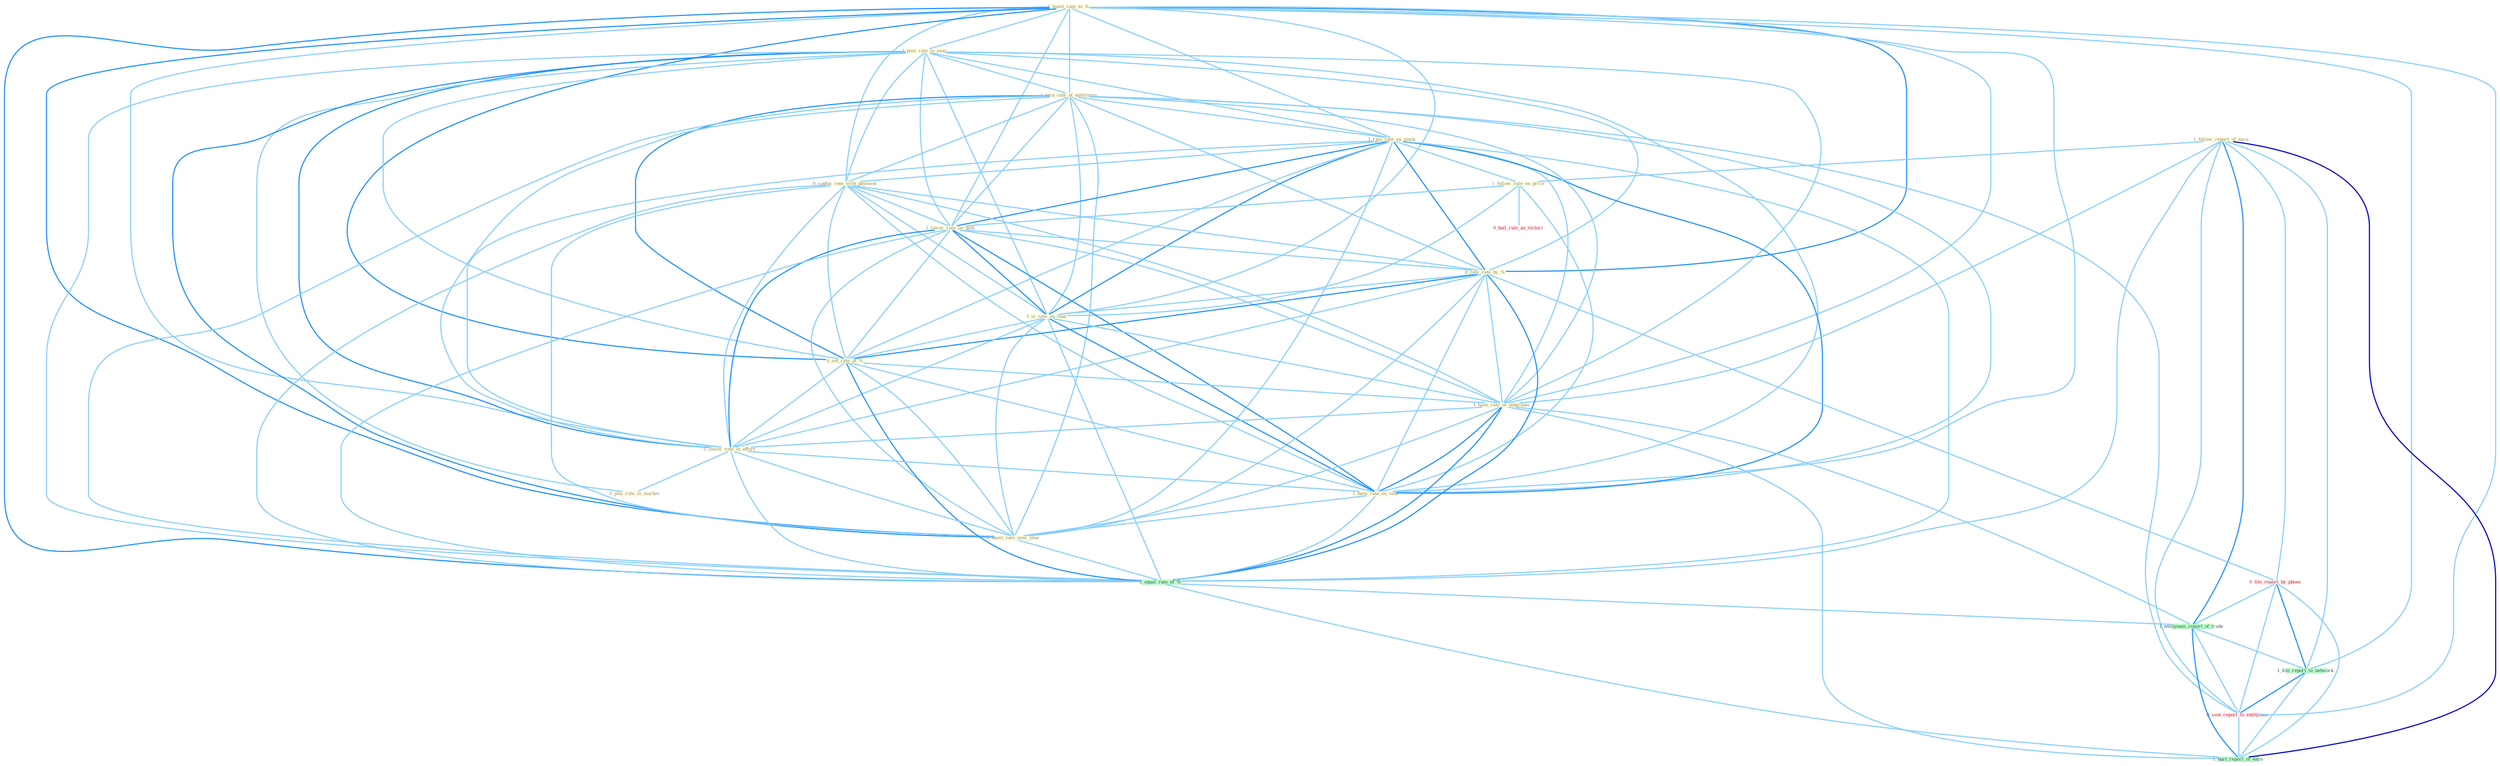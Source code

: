 Graph G{ 
    node
    [shape=polygon,style=filled,width=.5,height=.06,color="#BDFCC9",fixedsize=true,fontsize=4,
    fontcolor="#2f4f4f"];
    {node
    [color="#ffffe0", fontcolor="#8b7d6b"] "1_boost_rate_to_% " "1_post_rate_in_year " "1_turn_rate_at_entitynam " "1_rais_rate_on_stock " "0_confus_rate_with_payment " "1_follow_report_of_earn " "1_follow_rule_on_price " "1_lower_rate_on_debt " "0_rais_rate_by_% " "1_is_rate_on_loan " "0_set_rate_at_% " "1_have_rate_of_othernum " "0_lower_rate_in_effort " "1_have_rate_on_vote " "0_plai_role_in_market " "0_boost_rate_over_year "}
{node [color="#fff0f5", fontcolor="#b22222"] "0_file_report_by_phone " "0_hail_rule_as_victori " "0_sent_report_to_entitynam "}
edge [color="#B0E2FF"];

	"1_boost_rate_to_% " -- "1_post_rate_in_year " [w="1", color="#87cefa" ];
	"1_boost_rate_to_% " -- "1_turn_rate_at_entitynam " [w="1", color="#87cefa" ];
	"1_boost_rate_to_% " -- "1_rais_rate_on_stock " [w="1", color="#87cefa" ];
	"1_boost_rate_to_% " -- "0_confus_rate_with_payment " [w="1", color="#87cefa" ];
	"1_boost_rate_to_% " -- "1_lower_rate_on_debt " [w="1", color="#87cefa" ];
	"1_boost_rate_to_% " -- "0_rais_rate_by_% " [w="2", color="#1e90ff" , len=0.8];
	"1_boost_rate_to_% " -- "1_is_rate_on_loan " [w="1", color="#87cefa" ];
	"1_boost_rate_to_% " -- "0_set_rate_at_% " [w="2", color="#1e90ff" , len=0.8];
	"1_boost_rate_to_% " -- "1_have_rate_of_othernum " [w="1", color="#87cefa" ];
	"1_boost_rate_to_% " -- "0_lower_rate_in_effort " [w="1", color="#87cefa" ];
	"1_boost_rate_to_% " -- "1_have_rate_on_vote " [w="1", color="#87cefa" ];
	"1_boost_rate_to_% " -- "0_boost_rate_over_year " [w="2", color="#1e90ff" , len=0.8];
	"1_boost_rate_to_% " -- "1_equal_rate_of_% " [w="2", color="#1e90ff" , len=0.8];
	"1_boost_rate_to_% " -- "1_file_report_to_network " [w="1", color="#87cefa" ];
	"1_boost_rate_to_% " -- "0_sent_report_to_entitynam " [w="1", color="#87cefa" ];
	"1_post_rate_in_year " -- "1_turn_rate_at_entitynam " [w="1", color="#87cefa" ];
	"1_post_rate_in_year " -- "1_rais_rate_on_stock " [w="1", color="#87cefa" ];
	"1_post_rate_in_year " -- "0_confus_rate_with_payment " [w="1", color="#87cefa" ];
	"1_post_rate_in_year " -- "1_lower_rate_on_debt " [w="1", color="#87cefa" ];
	"1_post_rate_in_year " -- "0_rais_rate_by_% " [w="1", color="#87cefa" ];
	"1_post_rate_in_year " -- "1_is_rate_on_loan " [w="1", color="#87cefa" ];
	"1_post_rate_in_year " -- "0_set_rate_at_% " [w="1", color="#87cefa" ];
	"1_post_rate_in_year " -- "1_have_rate_of_othernum " [w="1", color="#87cefa" ];
	"1_post_rate_in_year " -- "0_lower_rate_in_effort " [w="2", color="#1e90ff" , len=0.8];
	"1_post_rate_in_year " -- "1_have_rate_on_vote " [w="1", color="#87cefa" ];
	"1_post_rate_in_year " -- "0_plai_role_in_market " [w="1", color="#87cefa" ];
	"1_post_rate_in_year " -- "0_boost_rate_over_year " [w="2", color="#1e90ff" , len=0.8];
	"1_post_rate_in_year " -- "1_equal_rate_of_% " [w="1", color="#87cefa" ];
	"1_turn_rate_at_entitynam " -- "1_rais_rate_on_stock " [w="1", color="#87cefa" ];
	"1_turn_rate_at_entitynam " -- "0_confus_rate_with_payment " [w="1", color="#87cefa" ];
	"1_turn_rate_at_entitynam " -- "1_lower_rate_on_debt " [w="1", color="#87cefa" ];
	"1_turn_rate_at_entitynam " -- "0_rais_rate_by_% " [w="1", color="#87cefa" ];
	"1_turn_rate_at_entitynam " -- "1_is_rate_on_loan " [w="1", color="#87cefa" ];
	"1_turn_rate_at_entitynam " -- "0_set_rate_at_% " [w="2", color="#1e90ff" , len=0.8];
	"1_turn_rate_at_entitynam " -- "1_have_rate_of_othernum " [w="1", color="#87cefa" ];
	"1_turn_rate_at_entitynam " -- "0_lower_rate_in_effort " [w="1", color="#87cefa" ];
	"1_turn_rate_at_entitynam " -- "1_have_rate_on_vote " [w="1", color="#87cefa" ];
	"1_turn_rate_at_entitynam " -- "0_boost_rate_over_year " [w="1", color="#87cefa" ];
	"1_turn_rate_at_entitynam " -- "1_equal_rate_of_% " [w="1", color="#87cefa" ];
	"1_turn_rate_at_entitynam " -- "0_sent_report_to_entitynam " [w="1", color="#87cefa" ];
	"1_rais_rate_on_stock " -- "0_confus_rate_with_payment " [w="1", color="#87cefa" ];
	"1_rais_rate_on_stock " -- "1_follow_rule_on_price " [w="1", color="#87cefa" ];
	"1_rais_rate_on_stock " -- "1_lower_rate_on_debt " [w="2", color="#1e90ff" , len=0.8];
	"1_rais_rate_on_stock " -- "0_rais_rate_by_% " [w="2", color="#1e90ff" , len=0.8];
	"1_rais_rate_on_stock " -- "1_is_rate_on_loan " [w="2", color="#1e90ff" , len=0.8];
	"1_rais_rate_on_stock " -- "0_set_rate_at_% " [w="1", color="#87cefa" ];
	"1_rais_rate_on_stock " -- "1_have_rate_of_othernum " [w="1", color="#87cefa" ];
	"1_rais_rate_on_stock " -- "0_lower_rate_in_effort " [w="1", color="#87cefa" ];
	"1_rais_rate_on_stock " -- "1_have_rate_on_vote " [w="2", color="#1e90ff" , len=0.8];
	"1_rais_rate_on_stock " -- "0_boost_rate_over_year " [w="1", color="#87cefa" ];
	"1_rais_rate_on_stock " -- "1_equal_rate_of_% " [w="1", color="#87cefa" ];
	"0_confus_rate_with_payment " -- "1_lower_rate_on_debt " [w="1", color="#87cefa" ];
	"0_confus_rate_with_payment " -- "0_rais_rate_by_% " [w="1", color="#87cefa" ];
	"0_confus_rate_with_payment " -- "1_is_rate_on_loan " [w="1", color="#87cefa" ];
	"0_confus_rate_with_payment " -- "0_set_rate_at_% " [w="1", color="#87cefa" ];
	"0_confus_rate_with_payment " -- "1_have_rate_of_othernum " [w="1", color="#87cefa" ];
	"0_confus_rate_with_payment " -- "0_lower_rate_in_effort " [w="1", color="#87cefa" ];
	"0_confus_rate_with_payment " -- "1_have_rate_on_vote " [w="1", color="#87cefa" ];
	"0_confus_rate_with_payment " -- "0_boost_rate_over_year " [w="1", color="#87cefa" ];
	"0_confus_rate_with_payment " -- "1_equal_rate_of_% " [w="1", color="#87cefa" ];
	"1_follow_report_of_earn " -- "1_follow_rule_on_price " [w="1", color="#87cefa" ];
	"1_follow_report_of_earn " -- "1_have_rate_of_othernum " [w="1", color="#87cefa" ];
	"1_follow_report_of_earn " -- "0_file_report_by_phone " [w="1", color="#87cefa" ];
	"1_follow_report_of_earn " -- "1_equal_rate_of_% " [w="1", color="#87cefa" ];
	"1_follow_report_of_earn " -- "1_entitynam_report_of_trade " [w="2", color="#1e90ff" , len=0.8];
	"1_follow_report_of_earn " -- "1_file_report_to_network " [w="1", color="#87cefa" ];
	"1_follow_report_of_earn " -- "0_sent_report_to_entitynam " [w="1", color="#87cefa" ];
	"1_follow_report_of_earn " -- "1_hurt_report_of_earn " [w="3", color="#0000cd" , len=0.6];
	"1_follow_rule_on_price " -- "1_lower_rate_on_debt " [w="1", color="#87cefa" ];
	"1_follow_rule_on_price " -- "1_is_rate_on_loan " [w="1", color="#87cefa" ];
	"1_follow_rule_on_price " -- "1_have_rate_on_vote " [w="1", color="#87cefa" ];
	"1_follow_rule_on_price " -- "0_hail_rule_as_victori " [w="1", color="#87cefa" ];
	"1_lower_rate_on_debt " -- "0_rais_rate_by_% " [w="1", color="#87cefa" ];
	"1_lower_rate_on_debt " -- "1_is_rate_on_loan " [w="2", color="#1e90ff" , len=0.8];
	"1_lower_rate_on_debt " -- "0_set_rate_at_% " [w="1", color="#87cefa" ];
	"1_lower_rate_on_debt " -- "1_have_rate_of_othernum " [w="1", color="#87cefa" ];
	"1_lower_rate_on_debt " -- "0_lower_rate_in_effort " [w="2", color="#1e90ff" , len=0.8];
	"1_lower_rate_on_debt " -- "1_have_rate_on_vote " [w="2", color="#1e90ff" , len=0.8];
	"1_lower_rate_on_debt " -- "0_boost_rate_over_year " [w="1", color="#87cefa" ];
	"1_lower_rate_on_debt " -- "1_equal_rate_of_% " [w="1", color="#87cefa" ];
	"0_rais_rate_by_% " -- "1_is_rate_on_loan " [w="1", color="#87cefa" ];
	"0_rais_rate_by_% " -- "0_set_rate_at_% " [w="2", color="#1e90ff" , len=0.8];
	"0_rais_rate_by_% " -- "1_have_rate_of_othernum " [w="1", color="#87cefa" ];
	"0_rais_rate_by_% " -- "0_lower_rate_in_effort " [w="1", color="#87cefa" ];
	"0_rais_rate_by_% " -- "1_have_rate_on_vote " [w="1", color="#87cefa" ];
	"0_rais_rate_by_% " -- "0_boost_rate_over_year " [w="1", color="#87cefa" ];
	"0_rais_rate_by_% " -- "0_file_report_by_phone " [w="1", color="#87cefa" ];
	"0_rais_rate_by_% " -- "1_equal_rate_of_% " [w="2", color="#1e90ff" , len=0.8];
	"1_is_rate_on_loan " -- "0_set_rate_at_% " [w="1", color="#87cefa" ];
	"1_is_rate_on_loan " -- "1_have_rate_of_othernum " [w="1", color="#87cefa" ];
	"1_is_rate_on_loan " -- "0_lower_rate_in_effort " [w="1", color="#87cefa" ];
	"1_is_rate_on_loan " -- "1_have_rate_on_vote " [w="2", color="#1e90ff" , len=0.8];
	"1_is_rate_on_loan " -- "0_boost_rate_over_year " [w="1", color="#87cefa" ];
	"1_is_rate_on_loan " -- "1_equal_rate_of_% " [w="1", color="#87cefa" ];
	"0_set_rate_at_% " -- "1_have_rate_of_othernum " [w="1", color="#87cefa" ];
	"0_set_rate_at_% " -- "0_lower_rate_in_effort " [w="1", color="#87cefa" ];
	"0_set_rate_at_% " -- "1_have_rate_on_vote " [w="1", color="#87cefa" ];
	"0_set_rate_at_% " -- "0_boost_rate_over_year " [w="1", color="#87cefa" ];
	"0_set_rate_at_% " -- "1_equal_rate_of_% " [w="2", color="#1e90ff" , len=0.8];
	"1_have_rate_of_othernum " -- "0_lower_rate_in_effort " [w="1", color="#87cefa" ];
	"1_have_rate_of_othernum " -- "1_have_rate_on_vote " [w="2", color="#1e90ff" , len=0.8];
	"1_have_rate_of_othernum " -- "0_boost_rate_over_year " [w="1", color="#87cefa" ];
	"1_have_rate_of_othernum " -- "1_equal_rate_of_% " [w="2", color="#1e90ff" , len=0.8];
	"1_have_rate_of_othernum " -- "1_entitynam_report_of_trade " [w="1", color="#87cefa" ];
	"1_have_rate_of_othernum " -- "1_hurt_report_of_earn " [w="1", color="#87cefa" ];
	"0_lower_rate_in_effort " -- "1_have_rate_on_vote " [w="1", color="#87cefa" ];
	"0_lower_rate_in_effort " -- "0_plai_role_in_market " [w="1", color="#87cefa" ];
	"0_lower_rate_in_effort " -- "0_boost_rate_over_year " [w="1", color="#87cefa" ];
	"0_lower_rate_in_effort " -- "1_equal_rate_of_% " [w="1", color="#87cefa" ];
	"1_have_rate_on_vote " -- "0_boost_rate_over_year " [w="1", color="#87cefa" ];
	"1_have_rate_on_vote " -- "1_equal_rate_of_% " [w="1", color="#87cefa" ];
	"0_boost_rate_over_year " -- "1_equal_rate_of_% " [w="1", color="#87cefa" ];
	"0_file_report_by_phone " -- "1_entitynam_report_of_trade " [w="1", color="#87cefa" ];
	"0_file_report_by_phone " -- "1_file_report_to_network " [w="2", color="#1e90ff" , len=0.8];
	"0_file_report_by_phone " -- "0_sent_report_to_entitynam " [w="1", color="#87cefa" ];
	"0_file_report_by_phone " -- "1_hurt_report_of_earn " [w="1", color="#87cefa" ];
	"1_equal_rate_of_% " -- "1_entitynam_report_of_trade " [w="1", color="#87cefa" ];
	"1_equal_rate_of_% " -- "1_hurt_report_of_earn " [w="1", color="#87cefa" ];
	"1_entitynam_report_of_trade " -- "1_file_report_to_network " [w="1", color="#87cefa" ];
	"1_entitynam_report_of_trade " -- "0_sent_report_to_entitynam " [w="1", color="#87cefa" ];
	"1_entitynam_report_of_trade " -- "1_hurt_report_of_earn " [w="2", color="#1e90ff" , len=0.8];
	"1_file_report_to_network " -- "0_sent_report_to_entitynam " [w="2", color="#1e90ff" , len=0.8];
	"1_file_report_to_network " -- "1_hurt_report_of_earn " [w="1", color="#87cefa" ];
	"0_sent_report_to_entitynam " -- "1_hurt_report_of_earn " [w="1", color="#87cefa" ];
}